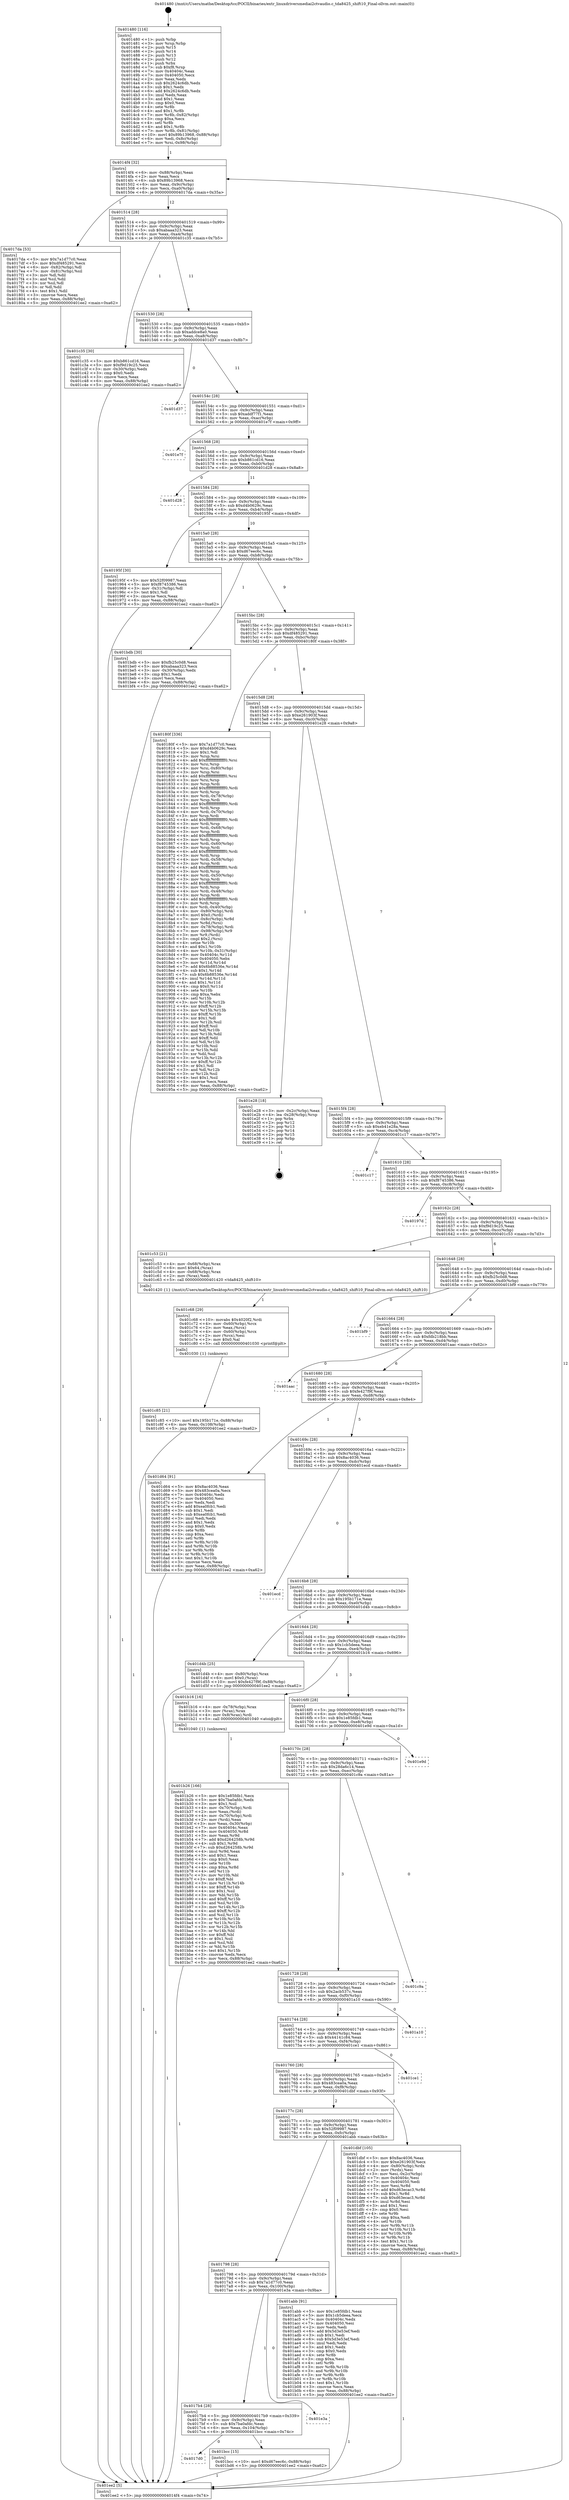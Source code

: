 digraph "0x401480" {
  label = "0x401480 (/mnt/c/Users/mathe/Desktop/tcc/POCII/binaries/extr_linuxdriversmediai2ctvaudio.c_tda8425_shift10_Final-ollvm.out::main(0))"
  labelloc = "t"
  node[shape=record]

  Entry [label="",width=0.3,height=0.3,shape=circle,fillcolor=black,style=filled]
  "0x4014f4" [label="{
     0x4014f4 [32]\l
     | [instrs]\l
     &nbsp;&nbsp;0x4014f4 \<+6\>: mov -0x88(%rbp),%eax\l
     &nbsp;&nbsp;0x4014fa \<+2\>: mov %eax,%ecx\l
     &nbsp;&nbsp;0x4014fc \<+6\>: sub $0x89b13968,%ecx\l
     &nbsp;&nbsp;0x401502 \<+6\>: mov %eax,-0x9c(%rbp)\l
     &nbsp;&nbsp;0x401508 \<+6\>: mov %ecx,-0xa0(%rbp)\l
     &nbsp;&nbsp;0x40150e \<+6\>: je 00000000004017da \<main+0x35a\>\l
  }"]
  "0x4017da" [label="{
     0x4017da [53]\l
     | [instrs]\l
     &nbsp;&nbsp;0x4017da \<+5\>: mov $0x7a1d77c0,%eax\l
     &nbsp;&nbsp;0x4017df \<+5\>: mov $0xdf485291,%ecx\l
     &nbsp;&nbsp;0x4017e4 \<+6\>: mov -0x82(%rbp),%dl\l
     &nbsp;&nbsp;0x4017ea \<+7\>: mov -0x81(%rbp),%sil\l
     &nbsp;&nbsp;0x4017f1 \<+3\>: mov %dl,%dil\l
     &nbsp;&nbsp;0x4017f4 \<+3\>: and %sil,%dil\l
     &nbsp;&nbsp;0x4017f7 \<+3\>: xor %sil,%dl\l
     &nbsp;&nbsp;0x4017fa \<+3\>: or %dl,%dil\l
     &nbsp;&nbsp;0x4017fd \<+4\>: test $0x1,%dil\l
     &nbsp;&nbsp;0x401801 \<+3\>: cmovne %ecx,%eax\l
     &nbsp;&nbsp;0x401804 \<+6\>: mov %eax,-0x88(%rbp)\l
     &nbsp;&nbsp;0x40180a \<+5\>: jmp 0000000000401ee2 \<main+0xa62\>\l
  }"]
  "0x401514" [label="{
     0x401514 [28]\l
     | [instrs]\l
     &nbsp;&nbsp;0x401514 \<+5\>: jmp 0000000000401519 \<main+0x99\>\l
     &nbsp;&nbsp;0x401519 \<+6\>: mov -0x9c(%rbp),%eax\l
     &nbsp;&nbsp;0x40151f \<+5\>: sub $0xabaaa323,%eax\l
     &nbsp;&nbsp;0x401524 \<+6\>: mov %eax,-0xa4(%rbp)\l
     &nbsp;&nbsp;0x40152a \<+6\>: je 0000000000401c35 \<main+0x7b5\>\l
  }"]
  "0x401ee2" [label="{
     0x401ee2 [5]\l
     | [instrs]\l
     &nbsp;&nbsp;0x401ee2 \<+5\>: jmp 00000000004014f4 \<main+0x74\>\l
  }"]
  "0x401480" [label="{
     0x401480 [116]\l
     | [instrs]\l
     &nbsp;&nbsp;0x401480 \<+1\>: push %rbp\l
     &nbsp;&nbsp;0x401481 \<+3\>: mov %rsp,%rbp\l
     &nbsp;&nbsp;0x401484 \<+2\>: push %r15\l
     &nbsp;&nbsp;0x401486 \<+2\>: push %r14\l
     &nbsp;&nbsp;0x401488 \<+2\>: push %r13\l
     &nbsp;&nbsp;0x40148a \<+2\>: push %r12\l
     &nbsp;&nbsp;0x40148c \<+1\>: push %rbx\l
     &nbsp;&nbsp;0x40148d \<+7\>: sub $0xf8,%rsp\l
     &nbsp;&nbsp;0x401494 \<+7\>: mov 0x40404c,%eax\l
     &nbsp;&nbsp;0x40149b \<+7\>: mov 0x404050,%ecx\l
     &nbsp;&nbsp;0x4014a2 \<+2\>: mov %eax,%edx\l
     &nbsp;&nbsp;0x4014a4 \<+6\>: sub $0x2624c6db,%edx\l
     &nbsp;&nbsp;0x4014aa \<+3\>: sub $0x1,%edx\l
     &nbsp;&nbsp;0x4014ad \<+6\>: add $0x2624c6db,%edx\l
     &nbsp;&nbsp;0x4014b3 \<+3\>: imul %edx,%eax\l
     &nbsp;&nbsp;0x4014b6 \<+3\>: and $0x1,%eax\l
     &nbsp;&nbsp;0x4014b9 \<+3\>: cmp $0x0,%eax\l
     &nbsp;&nbsp;0x4014bc \<+4\>: sete %r8b\l
     &nbsp;&nbsp;0x4014c0 \<+4\>: and $0x1,%r8b\l
     &nbsp;&nbsp;0x4014c4 \<+7\>: mov %r8b,-0x82(%rbp)\l
     &nbsp;&nbsp;0x4014cb \<+3\>: cmp $0xa,%ecx\l
     &nbsp;&nbsp;0x4014ce \<+4\>: setl %r8b\l
     &nbsp;&nbsp;0x4014d2 \<+4\>: and $0x1,%r8b\l
     &nbsp;&nbsp;0x4014d6 \<+7\>: mov %r8b,-0x81(%rbp)\l
     &nbsp;&nbsp;0x4014dd \<+10\>: movl $0x89b13968,-0x88(%rbp)\l
     &nbsp;&nbsp;0x4014e7 \<+6\>: mov %edi,-0x8c(%rbp)\l
     &nbsp;&nbsp;0x4014ed \<+7\>: mov %rsi,-0x98(%rbp)\l
  }"]
  Exit [label="",width=0.3,height=0.3,shape=circle,fillcolor=black,style=filled,peripheries=2]
  "0x401c35" [label="{
     0x401c35 [30]\l
     | [instrs]\l
     &nbsp;&nbsp;0x401c35 \<+5\>: mov $0xb861cd16,%eax\l
     &nbsp;&nbsp;0x401c3a \<+5\>: mov $0xf9d19c25,%ecx\l
     &nbsp;&nbsp;0x401c3f \<+3\>: mov -0x30(%rbp),%edx\l
     &nbsp;&nbsp;0x401c42 \<+3\>: cmp $0x0,%edx\l
     &nbsp;&nbsp;0x401c45 \<+3\>: cmove %ecx,%eax\l
     &nbsp;&nbsp;0x401c48 \<+6\>: mov %eax,-0x88(%rbp)\l
     &nbsp;&nbsp;0x401c4e \<+5\>: jmp 0000000000401ee2 \<main+0xa62\>\l
  }"]
  "0x401530" [label="{
     0x401530 [28]\l
     | [instrs]\l
     &nbsp;&nbsp;0x401530 \<+5\>: jmp 0000000000401535 \<main+0xb5\>\l
     &nbsp;&nbsp;0x401535 \<+6\>: mov -0x9c(%rbp),%eax\l
     &nbsp;&nbsp;0x40153b \<+5\>: sub $0xaddce8a0,%eax\l
     &nbsp;&nbsp;0x401540 \<+6\>: mov %eax,-0xa8(%rbp)\l
     &nbsp;&nbsp;0x401546 \<+6\>: je 0000000000401d37 \<main+0x8b7\>\l
  }"]
  "0x401c85" [label="{
     0x401c85 [21]\l
     | [instrs]\l
     &nbsp;&nbsp;0x401c85 \<+10\>: movl $0x195b171e,-0x88(%rbp)\l
     &nbsp;&nbsp;0x401c8f \<+6\>: mov %eax,-0x108(%rbp)\l
     &nbsp;&nbsp;0x401c95 \<+5\>: jmp 0000000000401ee2 \<main+0xa62\>\l
  }"]
  "0x401d37" [label="{
     0x401d37\l
  }", style=dashed]
  "0x40154c" [label="{
     0x40154c [28]\l
     | [instrs]\l
     &nbsp;&nbsp;0x40154c \<+5\>: jmp 0000000000401551 \<main+0xd1\>\l
     &nbsp;&nbsp;0x401551 \<+6\>: mov -0x9c(%rbp),%eax\l
     &nbsp;&nbsp;0x401557 \<+5\>: sub $0xaddf77f1,%eax\l
     &nbsp;&nbsp;0x40155c \<+6\>: mov %eax,-0xac(%rbp)\l
     &nbsp;&nbsp;0x401562 \<+6\>: je 0000000000401e7f \<main+0x9ff\>\l
  }"]
  "0x401c68" [label="{
     0x401c68 [29]\l
     | [instrs]\l
     &nbsp;&nbsp;0x401c68 \<+10\>: movabs $0x4020f2,%rdi\l
     &nbsp;&nbsp;0x401c72 \<+4\>: mov -0x60(%rbp),%rcx\l
     &nbsp;&nbsp;0x401c76 \<+2\>: mov %eax,(%rcx)\l
     &nbsp;&nbsp;0x401c78 \<+4\>: mov -0x60(%rbp),%rcx\l
     &nbsp;&nbsp;0x401c7c \<+2\>: mov (%rcx),%esi\l
     &nbsp;&nbsp;0x401c7e \<+2\>: mov $0x0,%al\l
     &nbsp;&nbsp;0x401c80 \<+5\>: call 0000000000401030 \<printf@plt\>\l
     | [calls]\l
     &nbsp;&nbsp;0x401030 \{1\} (unknown)\l
  }"]
  "0x401e7f" [label="{
     0x401e7f\l
  }", style=dashed]
  "0x401568" [label="{
     0x401568 [28]\l
     | [instrs]\l
     &nbsp;&nbsp;0x401568 \<+5\>: jmp 000000000040156d \<main+0xed\>\l
     &nbsp;&nbsp;0x40156d \<+6\>: mov -0x9c(%rbp),%eax\l
     &nbsp;&nbsp;0x401573 \<+5\>: sub $0xb861cd16,%eax\l
     &nbsp;&nbsp;0x401578 \<+6\>: mov %eax,-0xb0(%rbp)\l
     &nbsp;&nbsp;0x40157e \<+6\>: je 0000000000401d28 \<main+0x8a8\>\l
  }"]
  "0x4017d0" [label="{
     0x4017d0\l
  }", style=dashed]
  "0x401d28" [label="{
     0x401d28\l
  }", style=dashed]
  "0x401584" [label="{
     0x401584 [28]\l
     | [instrs]\l
     &nbsp;&nbsp;0x401584 \<+5\>: jmp 0000000000401589 \<main+0x109\>\l
     &nbsp;&nbsp;0x401589 \<+6\>: mov -0x9c(%rbp),%eax\l
     &nbsp;&nbsp;0x40158f \<+5\>: sub $0xd4b0629c,%eax\l
     &nbsp;&nbsp;0x401594 \<+6\>: mov %eax,-0xb4(%rbp)\l
     &nbsp;&nbsp;0x40159a \<+6\>: je 000000000040195f \<main+0x4df\>\l
  }"]
  "0x401bcc" [label="{
     0x401bcc [15]\l
     | [instrs]\l
     &nbsp;&nbsp;0x401bcc \<+10\>: movl $0xd67eec6c,-0x88(%rbp)\l
     &nbsp;&nbsp;0x401bd6 \<+5\>: jmp 0000000000401ee2 \<main+0xa62\>\l
  }"]
  "0x40195f" [label="{
     0x40195f [30]\l
     | [instrs]\l
     &nbsp;&nbsp;0x40195f \<+5\>: mov $0x52f09987,%eax\l
     &nbsp;&nbsp;0x401964 \<+5\>: mov $0xf8745386,%ecx\l
     &nbsp;&nbsp;0x401969 \<+3\>: mov -0x31(%rbp),%dl\l
     &nbsp;&nbsp;0x40196c \<+3\>: test $0x1,%dl\l
     &nbsp;&nbsp;0x40196f \<+3\>: cmovne %ecx,%eax\l
     &nbsp;&nbsp;0x401972 \<+6\>: mov %eax,-0x88(%rbp)\l
     &nbsp;&nbsp;0x401978 \<+5\>: jmp 0000000000401ee2 \<main+0xa62\>\l
  }"]
  "0x4015a0" [label="{
     0x4015a0 [28]\l
     | [instrs]\l
     &nbsp;&nbsp;0x4015a0 \<+5\>: jmp 00000000004015a5 \<main+0x125\>\l
     &nbsp;&nbsp;0x4015a5 \<+6\>: mov -0x9c(%rbp),%eax\l
     &nbsp;&nbsp;0x4015ab \<+5\>: sub $0xd67eec6c,%eax\l
     &nbsp;&nbsp;0x4015b0 \<+6\>: mov %eax,-0xb8(%rbp)\l
     &nbsp;&nbsp;0x4015b6 \<+6\>: je 0000000000401bdb \<main+0x75b\>\l
  }"]
  "0x4017b4" [label="{
     0x4017b4 [28]\l
     | [instrs]\l
     &nbsp;&nbsp;0x4017b4 \<+5\>: jmp 00000000004017b9 \<main+0x339\>\l
     &nbsp;&nbsp;0x4017b9 \<+6\>: mov -0x9c(%rbp),%eax\l
     &nbsp;&nbsp;0x4017bf \<+5\>: sub $0x7ba0afdc,%eax\l
     &nbsp;&nbsp;0x4017c4 \<+6\>: mov %eax,-0x104(%rbp)\l
     &nbsp;&nbsp;0x4017ca \<+6\>: je 0000000000401bcc \<main+0x74c\>\l
  }"]
  "0x401bdb" [label="{
     0x401bdb [30]\l
     | [instrs]\l
     &nbsp;&nbsp;0x401bdb \<+5\>: mov $0xfb25c0d8,%eax\l
     &nbsp;&nbsp;0x401be0 \<+5\>: mov $0xabaaa323,%ecx\l
     &nbsp;&nbsp;0x401be5 \<+3\>: mov -0x30(%rbp),%edx\l
     &nbsp;&nbsp;0x401be8 \<+3\>: cmp $0x1,%edx\l
     &nbsp;&nbsp;0x401beb \<+3\>: cmovl %ecx,%eax\l
     &nbsp;&nbsp;0x401bee \<+6\>: mov %eax,-0x88(%rbp)\l
     &nbsp;&nbsp;0x401bf4 \<+5\>: jmp 0000000000401ee2 \<main+0xa62\>\l
  }"]
  "0x4015bc" [label="{
     0x4015bc [28]\l
     | [instrs]\l
     &nbsp;&nbsp;0x4015bc \<+5\>: jmp 00000000004015c1 \<main+0x141\>\l
     &nbsp;&nbsp;0x4015c1 \<+6\>: mov -0x9c(%rbp),%eax\l
     &nbsp;&nbsp;0x4015c7 \<+5\>: sub $0xdf485291,%eax\l
     &nbsp;&nbsp;0x4015cc \<+6\>: mov %eax,-0xbc(%rbp)\l
     &nbsp;&nbsp;0x4015d2 \<+6\>: je 000000000040180f \<main+0x38f\>\l
  }"]
  "0x401e3a" [label="{
     0x401e3a\l
  }", style=dashed]
  "0x40180f" [label="{
     0x40180f [336]\l
     | [instrs]\l
     &nbsp;&nbsp;0x40180f \<+5\>: mov $0x7a1d77c0,%eax\l
     &nbsp;&nbsp;0x401814 \<+5\>: mov $0xd4b0629c,%ecx\l
     &nbsp;&nbsp;0x401819 \<+2\>: mov $0x1,%dl\l
     &nbsp;&nbsp;0x40181b \<+3\>: mov %rsp,%rsi\l
     &nbsp;&nbsp;0x40181e \<+4\>: add $0xfffffffffffffff0,%rsi\l
     &nbsp;&nbsp;0x401822 \<+3\>: mov %rsi,%rsp\l
     &nbsp;&nbsp;0x401825 \<+4\>: mov %rsi,-0x80(%rbp)\l
     &nbsp;&nbsp;0x401829 \<+3\>: mov %rsp,%rsi\l
     &nbsp;&nbsp;0x40182c \<+4\>: add $0xfffffffffffffff0,%rsi\l
     &nbsp;&nbsp;0x401830 \<+3\>: mov %rsi,%rsp\l
     &nbsp;&nbsp;0x401833 \<+3\>: mov %rsp,%rdi\l
     &nbsp;&nbsp;0x401836 \<+4\>: add $0xfffffffffffffff0,%rdi\l
     &nbsp;&nbsp;0x40183a \<+3\>: mov %rdi,%rsp\l
     &nbsp;&nbsp;0x40183d \<+4\>: mov %rdi,-0x78(%rbp)\l
     &nbsp;&nbsp;0x401841 \<+3\>: mov %rsp,%rdi\l
     &nbsp;&nbsp;0x401844 \<+4\>: add $0xfffffffffffffff0,%rdi\l
     &nbsp;&nbsp;0x401848 \<+3\>: mov %rdi,%rsp\l
     &nbsp;&nbsp;0x40184b \<+4\>: mov %rdi,-0x70(%rbp)\l
     &nbsp;&nbsp;0x40184f \<+3\>: mov %rsp,%rdi\l
     &nbsp;&nbsp;0x401852 \<+4\>: add $0xfffffffffffffff0,%rdi\l
     &nbsp;&nbsp;0x401856 \<+3\>: mov %rdi,%rsp\l
     &nbsp;&nbsp;0x401859 \<+4\>: mov %rdi,-0x68(%rbp)\l
     &nbsp;&nbsp;0x40185d \<+3\>: mov %rsp,%rdi\l
     &nbsp;&nbsp;0x401860 \<+4\>: add $0xfffffffffffffff0,%rdi\l
     &nbsp;&nbsp;0x401864 \<+3\>: mov %rdi,%rsp\l
     &nbsp;&nbsp;0x401867 \<+4\>: mov %rdi,-0x60(%rbp)\l
     &nbsp;&nbsp;0x40186b \<+3\>: mov %rsp,%rdi\l
     &nbsp;&nbsp;0x40186e \<+4\>: add $0xfffffffffffffff0,%rdi\l
     &nbsp;&nbsp;0x401872 \<+3\>: mov %rdi,%rsp\l
     &nbsp;&nbsp;0x401875 \<+4\>: mov %rdi,-0x58(%rbp)\l
     &nbsp;&nbsp;0x401879 \<+3\>: mov %rsp,%rdi\l
     &nbsp;&nbsp;0x40187c \<+4\>: add $0xfffffffffffffff0,%rdi\l
     &nbsp;&nbsp;0x401880 \<+3\>: mov %rdi,%rsp\l
     &nbsp;&nbsp;0x401883 \<+4\>: mov %rdi,-0x50(%rbp)\l
     &nbsp;&nbsp;0x401887 \<+3\>: mov %rsp,%rdi\l
     &nbsp;&nbsp;0x40188a \<+4\>: add $0xfffffffffffffff0,%rdi\l
     &nbsp;&nbsp;0x40188e \<+3\>: mov %rdi,%rsp\l
     &nbsp;&nbsp;0x401891 \<+4\>: mov %rdi,-0x48(%rbp)\l
     &nbsp;&nbsp;0x401895 \<+3\>: mov %rsp,%rdi\l
     &nbsp;&nbsp;0x401898 \<+4\>: add $0xfffffffffffffff0,%rdi\l
     &nbsp;&nbsp;0x40189c \<+3\>: mov %rdi,%rsp\l
     &nbsp;&nbsp;0x40189f \<+4\>: mov %rdi,-0x40(%rbp)\l
     &nbsp;&nbsp;0x4018a3 \<+4\>: mov -0x80(%rbp),%rdi\l
     &nbsp;&nbsp;0x4018a7 \<+6\>: movl $0x0,(%rdi)\l
     &nbsp;&nbsp;0x4018ad \<+7\>: mov -0x8c(%rbp),%r8d\l
     &nbsp;&nbsp;0x4018b4 \<+3\>: mov %r8d,(%rsi)\l
     &nbsp;&nbsp;0x4018b7 \<+4\>: mov -0x78(%rbp),%rdi\l
     &nbsp;&nbsp;0x4018bb \<+7\>: mov -0x98(%rbp),%r9\l
     &nbsp;&nbsp;0x4018c2 \<+3\>: mov %r9,(%rdi)\l
     &nbsp;&nbsp;0x4018c5 \<+3\>: cmpl $0x2,(%rsi)\l
     &nbsp;&nbsp;0x4018c8 \<+4\>: setne %r10b\l
     &nbsp;&nbsp;0x4018cc \<+4\>: and $0x1,%r10b\l
     &nbsp;&nbsp;0x4018d0 \<+4\>: mov %r10b,-0x31(%rbp)\l
     &nbsp;&nbsp;0x4018d4 \<+8\>: mov 0x40404c,%r11d\l
     &nbsp;&nbsp;0x4018dc \<+7\>: mov 0x404050,%ebx\l
     &nbsp;&nbsp;0x4018e3 \<+3\>: mov %r11d,%r14d\l
     &nbsp;&nbsp;0x4018e6 \<+7\>: add $0x6b88536e,%r14d\l
     &nbsp;&nbsp;0x4018ed \<+4\>: sub $0x1,%r14d\l
     &nbsp;&nbsp;0x4018f1 \<+7\>: sub $0x6b88536e,%r14d\l
     &nbsp;&nbsp;0x4018f8 \<+4\>: imul %r14d,%r11d\l
     &nbsp;&nbsp;0x4018fc \<+4\>: and $0x1,%r11d\l
     &nbsp;&nbsp;0x401900 \<+4\>: cmp $0x0,%r11d\l
     &nbsp;&nbsp;0x401904 \<+4\>: sete %r10b\l
     &nbsp;&nbsp;0x401908 \<+3\>: cmp $0xa,%ebx\l
     &nbsp;&nbsp;0x40190b \<+4\>: setl %r15b\l
     &nbsp;&nbsp;0x40190f \<+3\>: mov %r10b,%r12b\l
     &nbsp;&nbsp;0x401912 \<+4\>: xor $0xff,%r12b\l
     &nbsp;&nbsp;0x401916 \<+3\>: mov %r15b,%r13b\l
     &nbsp;&nbsp;0x401919 \<+4\>: xor $0xff,%r13b\l
     &nbsp;&nbsp;0x40191d \<+3\>: xor $0x1,%dl\l
     &nbsp;&nbsp;0x401920 \<+3\>: mov %r12b,%sil\l
     &nbsp;&nbsp;0x401923 \<+4\>: and $0xff,%sil\l
     &nbsp;&nbsp;0x401927 \<+3\>: and %dl,%r10b\l
     &nbsp;&nbsp;0x40192a \<+3\>: mov %r13b,%dil\l
     &nbsp;&nbsp;0x40192d \<+4\>: and $0xff,%dil\l
     &nbsp;&nbsp;0x401931 \<+3\>: and %dl,%r15b\l
     &nbsp;&nbsp;0x401934 \<+3\>: or %r10b,%sil\l
     &nbsp;&nbsp;0x401937 \<+3\>: or %r15b,%dil\l
     &nbsp;&nbsp;0x40193a \<+3\>: xor %dil,%sil\l
     &nbsp;&nbsp;0x40193d \<+3\>: or %r13b,%r12b\l
     &nbsp;&nbsp;0x401940 \<+4\>: xor $0xff,%r12b\l
     &nbsp;&nbsp;0x401944 \<+3\>: or $0x1,%dl\l
     &nbsp;&nbsp;0x401947 \<+3\>: and %dl,%r12b\l
     &nbsp;&nbsp;0x40194a \<+3\>: or %r12b,%sil\l
     &nbsp;&nbsp;0x40194d \<+4\>: test $0x1,%sil\l
     &nbsp;&nbsp;0x401951 \<+3\>: cmovne %ecx,%eax\l
     &nbsp;&nbsp;0x401954 \<+6\>: mov %eax,-0x88(%rbp)\l
     &nbsp;&nbsp;0x40195a \<+5\>: jmp 0000000000401ee2 \<main+0xa62\>\l
  }"]
  "0x4015d8" [label="{
     0x4015d8 [28]\l
     | [instrs]\l
     &nbsp;&nbsp;0x4015d8 \<+5\>: jmp 00000000004015dd \<main+0x15d\>\l
     &nbsp;&nbsp;0x4015dd \<+6\>: mov -0x9c(%rbp),%eax\l
     &nbsp;&nbsp;0x4015e3 \<+5\>: sub $0xe261903f,%eax\l
     &nbsp;&nbsp;0x4015e8 \<+6\>: mov %eax,-0xc0(%rbp)\l
     &nbsp;&nbsp;0x4015ee \<+6\>: je 0000000000401e28 \<main+0x9a8\>\l
  }"]
  "0x401b26" [label="{
     0x401b26 [166]\l
     | [instrs]\l
     &nbsp;&nbsp;0x401b26 \<+5\>: mov $0x1e85fdb1,%ecx\l
     &nbsp;&nbsp;0x401b2b \<+5\>: mov $0x7ba0afdc,%edx\l
     &nbsp;&nbsp;0x401b30 \<+3\>: mov $0x1,%sil\l
     &nbsp;&nbsp;0x401b33 \<+4\>: mov -0x70(%rbp),%rdi\l
     &nbsp;&nbsp;0x401b37 \<+2\>: mov %eax,(%rdi)\l
     &nbsp;&nbsp;0x401b39 \<+4\>: mov -0x70(%rbp),%rdi\l
     &nbsp;&nbsp;0x401b3d \<+2\>: mov (%rdi),%eax\l
     &nbsp;&nbsp;0x401b3f \<+3\>: mov %eax,-0x30(%rbp)\l
     &nbsp;&nbsp;0x401b42 \<+7\>: mov 0x40404c,%eax\l
     &nbsp;&nbsp;0x401b49 \<+8\>: mov 0x404050,%r8d\l
     &nbsp;&nbsp;0x401b51 \<+3\>: mov %eax,%r9d\l
     &nbsp;&nbsp;0x401b54 \<+7\>: add $0xd264258b,%r9d\l
     &nbsp;&nbsp;0x401b5b \<+4\>: sub $0x1,%r9d\l
     &nbsp;&nbsp;0x401b5f \<+7\>: sub $0xd264258b,%r9d\l
     &nbsp;&nbsp;0x401b66 \<+4\>: imul %r9d,%eax\l
     &nbsp;&nbsp;0x401b6a \<+3\>: and $0x1,%eax\l
     &nbsp;&nbsp;0x401b6d \<+3\>: cmp $0x0,%eax\l
     &nbsp;&nbsp;0x401b70 \<+4\>: sete %r10b\l
     &nbsp;&nbsp;0x401b74 \<+4\>: cmp $0xa,%r8d\l
     &nbsp;&nbsp;0x401b78 \<+4\>: setl %r11b\l
     &nbsp;&nbsp;0x401b7c \<+3\>: mov %r10b,%bl\l
     &nbsp;&nbsp;0x401b7f \<+3\>: xor $0xff,%bl\l
     &nbsp;&nbsp;0x401b82 \<+3\>: mov %r11b,%r14b\l
     &nbsp;&nbsp;0x401b85 \<+4\>: xor $0xff,%r14b\l
     &nbsp;&nbsp;0x401b89 \<+4\>: xor $0x1,%sil\l
     &nbsp;&nbsp;0x401b8d \<+3\>: mov %bl,%r15b\l
     &nbsp;&nbsp;0x401b90 \<+4\>: and $0xff,%r15b\l
     &nbsp;&nbsp;0x401b94 \<+3\>: and %sil,%r10b\l
     &nbsp;&nbsp;0x401b97 \<+3\>: mov %r14b,%r12b\l
     &nbsp;&nbsp;0x401b9a \<+4\>: and $0xff,%r12b\l
     &nbsp;&nbsp;0x401b9e \<+3\>: and %sil,%r11b\l
     &nbsp;&nbsp;0x401ba1 \<+3\>: or %r10b,%r15b\l
     &nbsp;&nbsp;0x401ba4 \<+3\>: or %r11b,%r12b\l
     &nbsp;&nbsp;0x401ba7 \<+3\>: xor %r12b,%r15b\l
     &nbsp;&nbsp;0x401baa \<+3\>: or %r14b,%bl\l
     &nbsp;&nbsp;0x401bad \<+3\>: xor $0xff,%bl\l
     &nbsp;&nbsp;0x401bb0 \<+4\>: or $0x1,%sil\l
     &nbsp;&nbsp;0x401bb4 \<+3\>: and %sil,%bl\l
     &nbsp;&nbsp;0x401bb7 \<+3\>: or %bl,%r15b\l
     &nbsp;&nbsp;0x401bba \<+4\>: test $0x1,%r15b\l
     &nbsp;&nbsp;0x401bbe \<+3\>: cmovne %edx,%ecx\l
     &nbsp;&nbsp;0x401bc1 \<+6\>: mov %ecx,-0x88(%rbp)\l
     &nbsp;&nbsp;0x401bc7 \<+5\>: jmp 0000000000401ee2 \<main+0xa62\>\l
  }"]
  "0x401798" [label="{
     0x401798 [28]\l
     | [instrs]\l
     &nbsp;&nbsp;0x401798 \<+5\>: jmp 000000000040179d \<main+0x31d\>\l
     &nbsp;&nbsp;0x40179d \<+6\>: mov -0x9c(%rbp),%eax\l
     &nbsp;&nbsp;0x4017a3 \<+5\>: sub $0x7a1d77c0,%eax\l
     &nbsp;&nbsp;0x4017a8 \<+6\>: mov %eax,-0x100(%rbp)\l
     &nbsp;&nbsp;0x4017ae \<+6\>: je 0000000000401e3a \<main+0x9ba\>\l
  }"]
  "0x401e28" [label="{
     0x401e28 [18]\l
     | [instrs]\l
     &nbsp;&nbsp;0x401e28 \<+3\>: mov -0x2c(%rbp),%eax\l
     &nbsp;&nbsp;0x401e2b \<+4\>: lea -0x28(%rbp),%rsp\l
     &nbsp;&nbsp;0x401e2f \<+1\>: pop %rbx\l
     &nbsp;&nbsp;0x401e30 \<+2\>: pop %r12\l
     &nbsp;&nbsp;0x401e32 \<+2\>: pop %r13\l
     &nbsp;&nbsp;0x401e34 \<+2\>: pop %r14\l
     &nbsp;&nbsp;0x401e36 \<+2\>: pop %r15\l
     &nbsp;&nbsp;0x401e38 \<+1\>: pop %rbp\l
     &nbsp;&nbsp;0x401e39 \<+1\>: ret\l
  }"]
  "0x4015f4" [label="{
     0x4015f4 [28]\l
     | [instrs]\l
     &nbsp;&nbsp;0x4015f4 \<+5\>: jmp 00000000004015f9 \<main+0x179\>\l
     &nbsp;&nbsp;0x4015f9 \<+6\>: mov -0x9c(%rbp),%eax\l
     &nbsp;&nbsp;0x4015ff \<+5\>: sub $0xeb41e28a,%eax\l
     &nbsp;&nbsp;0x401604 \<+6\>: mov %eax,-0xc4(%rbp)\l
     &nbsp;&nbsp;0x40160a \<+6\>: je 0000000000401c17 \<main+0x797\>\l
  }"]
  "0x401abb" [label="{
     0x401abb [91]\l
     | [instrs]\l
     &nbsp;&nbsp;0x401abb \<+5\>: mov $0x1e85fdb1,%eax\l
     &nbsp;&nbsp;0x401ac0 \<+5\>: mov $0x1cb5deea,%ecx\l
     &nbsp;&nbsp;0x401ac5 \<+7\>: mov 0x40404c,%edx\l
     &nbsp;&nbsp;0x401acc \<+7\>: mov 0x404050,%esi\l
     &nbsp;&nbsp;0x401ad3 \<+2\>: mov %edx,%edi\l
     &nbsp;&nbsp;0x401ad5 \<+6\>: add $0x5d3e53ef,%edi\l
     &nbsp;&nbsp;0x401adb \<+3\>: sub $0x1,%edi\l
     &nbsp;&nbsp;0x401ade \<+6\>: sub $0x5d3e53ef,%edi\l
     &nbsp;&nbsp;0x401ae4 \<+3\>: imul %edi,%edx\l
     &nbsp;&nbsp;0x401ae7 \<+3\>: and $0x1,%edx\l
     &nbsp;&nbsp;0x401aea \<+3\>: cmp $0x0,%edx\l
     &nbsp;&nbsp;0x401aed \<+4\>: sete %r8b\l
     &nbsp;&nbsp;0x401af1 \<+3\>: cmp $0xa,%esi\l
     &nbsp;&nbsp;0x401af4 \<+4\>: setl %r9b\l
     &nbsp;&nbsp;0x401af8 \<+3\>: mov %r8b,%r10b\l
     &nbsp;&nbsp;0x401afb \<+3\>: and %r9b,%r10b\l
     &nbsp;&nbsp;0x401afe \<+3\>: xor %r9b,%r8b\l
     &nbsp;&nbsp;0x401b01 \<+3\>: or %r8b,%r10b\l
     &nbsp;&nbsp;0x401b04 \<+4\>: test $0x1,%r10b\l
     &nbsp;&nbsp;0x401b08 \<+3\>: cmovne %ecx,%eax\l
     &nbsp;&nbsp;0x401b0b \<+6\>: mov %eax,-0x88(%rbp)\l
     &nbsp;&nbsp;0x401b11 \<+5\>: jmp 0000000000401ee2 \<main+0xa62\>\l
  }"]
  "0x401c17" [label="{
     0x401c17\l
  }", style=dashed]
  "0x401610" [label="{
     0x401610 [28]\l
     | [instrs]\l
     &nbsp;&nbsp;0x401610 \<+5\>: jmp 0000000000401615 \<main+0x195\>\l
     &nbsp;&nbsp;0x401615 \<+6\>: mov -0x9c(%rbp),%eax\l
     &nbsp;&nbsp;0x40161b \<+5\>: sub $0xf8745386,%eax\l
     &nbsp;&nbsp;0x401620 \<+6\>: mov %eax,-0xc8(%rbp)\l
     &nbsp;&nbsp;0x401626 \<+6\>: je 000000000040197d \<main+0x4fd\>\l
  }"]
  "0x40177c" [label="{
     0x40177c [28]\l
     | [instrs]\l
     &nbsp;&nbsp;0x40177c \<+5\>: jmp 0000000000401781 \<main+0x301\>\l
     &nbsp;&nbsp;0x401781 \<+6\>: mov -0x9c(%rbp),%eax\l
     &nbsp;&nbsp;0x401787 \<+5\>: sub $0x52f09987,%eax\l
     &nbsp;&nbsp;0x40178c \<+6\>: mov %eax,-0xfc(%rbp)\l
     &nbsp;&nbsp;0x401792 \<+6\>: je 0000000000401abb \<main+0x63b\>\l
  }"]
  "0x40197d" [label="{
     0x40197d\l
  }", style=dashed]
  "0x40162c" [label="{
     0x40162c [28]\l
     | [instrs]\l
     &nbsp;&nbsp;0x40162c \<+5\>: jmp 0000000000401631 \<main+0x1b1\>\l
     &nbsp;&nbsp;0x401631 \<+6\>: mov -0x9c(%rbp),%eax\l
     &nbsp;&nbsp;0x401637 \<+5\>: sub $0xf9d19c25,%eax\l
     &nbsp;&nbsp;0x40163c \<+6\>: mov %eax,-0xcc(%rbp)\l
     &nbsp;&nbsp;0x401642 \<+6\>: je 0000000000401c53 \<main+0x7d3\>\l
  }"]
  "0x401dbf" [label="{
     0x401dbf [105]\l
     | [instrs]\l
     &nbsp;&nbsp;0x401dbf \<+5\>: mov $0x8ac4036,%eax\l
     &nbsp;&nbsp;0x401dc4 \<+5\>: mov $0xe261903f,%ecx\l
     &nbsp;&nbsp;0x401dc9 \<+4\>: mov -0x80(%rbp),%rdx\l
     &nbsp;&nbsp;0x401dcd \<+2\>: mov (%rdx),%esi\l
     &nbsp;&nbsp;0x401dcf \<+3\>: mov %esi,-0x2c(%rbp)\l
     &nbsp;&nbsp;0x401dd2 \<+7\>: mov 0x40404c,%esi\l
     &nbsp;&nbsp;0x401dd9 \<+7\>: mov 0x404050,%edi\l
     &nbsp;&nbsp;0x401de0 \<+3\>: mov %esi,%r8d\l
     &nbsp;&nbsp;0x401de3 \<+7\>: add $0xd63ecac3,%r8d\l
     &nbsp;&nbsp;0x401dea \<+4\>: sub $0x1,%r8d\l
     &nbsp;&nbsp;0x401dee \<+7\>: sub $0xd63ecac3,%r8d\l
     &nbsp;&nbsp;0x401df5 \<+4\>: imul %r8d,%esi\l
     &nbsp;&nbsp;0x401df9 \<+3\>: and $0x1,%esi\l
     &nbsp;&nbsp;0x401dfc \<+3\>: cmp $0x0,%esi\l
     &nbsp;&nbsp;0x401dff \<+4\>: sete %r9b\l
     &nbsp;&nbsp;0x401e03 \<+3\>: cmp $0xa,%edi\l
     &nbsp;&nbsp;0x401e06 \<+4\>: setl %r10b\l
     &nbsp;&nbsp;0x401e0a \<+3\>: mov %r9b,%r11b\l
     &nbsp;&nbsp;0x401e0d \<+3\>: and %r10b,%r11b\l
     &nbsp;&nbsp;0x401e10 \<+3\>: xor %r10b,%r9b\l
     &nbsp;&nbsp;0x401e13 \<+3\>: or %r9b,%r11b\l
     &nbsp;&nbsp;0x401e16 \<+4\>: test $0x1,%r11b\l
     &nbsp;&nbsp;0x401e1a \<+3\>: cmovne %ecx,%eax\l
     &nbsp;&nbsp;0x401e1d \<+6\>: mov %eax,-0x88(%rbp)\l
     &nbsp;&nbsp;0x401e23 \<+5\>: jmp 0000000000401ee2 \<main+0xa62\>\l
  }"]
  "0x401c53" [label="{
     0x401c53 [21]\l
     | [instrs]\l
     &nbsp;&nbsp;0x401c53 \<+4\>: mov -0x68(%rbp),%rax\l
     &nbsp;&nbsp;0x401c57 \<+6\>: movl $0x64,(%rax)\l
     &nbsp;&nbsp;0x401c5d \<+4\>: mov -0x68(%rbp),%rax\l
     &nbsp;&nbsp;0x401c61 \<+2\>: mov (%rax),%edi\l
     &nbsp;&nbsp;0x401c63 \<+5\>: call 0000000000401420 \<tda8425_shift10\>\l
     | [calls]\l
     &nbsp;&nbsp;0x401420 \{1\} (/mnt/c/Users/mathe/Desktop/tcc/POCII/binaries/extr_linuxdriversmediai2ctvaudio.c_tda8425_shift10_Final-ollvm.out::tda8425_shift10)\l
  }"]
  "0x401648" [label="{
     0x401648 [28]\l
     | [instrs]\l
     &nbsp;&nbsp;0x401648 \<+5\>: jmp 000000000040164d \<main+0x1cd\>\l
     &nbsp;&nbsp;0x40164d \<+6\>: mov -0x9c(%rbp),%eax\l
     &nbsp;&nbsp;0x401653 \<+5\>: sub $0xfb25c0d8,%eax\l
     &nbsp;&nbsp;0x401658 \<+6\>: mov %eax,-0xd0(%rbp)\l
     &nbsp;&nbsp;0x40165e \<+6\>: je 0000000000401bf9 \<main+0x779\>\l
  }"]
  "0x401760" [label="{
     0x401760 [28]\l
     | [instrs]\l
     &nbsp;&nbsp;0x401760 \<+5\>: jmp 0000000000401765 \<main+0x2e5\>\l
     &nbsp;&nbsp;0x401765 \<+6\>: mov -0x9c(%rbp),%eax\l
     &nbsp;&nbsp;0x40176b \<+5\>: sub $0x483cea0a,%eax\l
     &nbsp;&nbsp;0x401770 \<+6\>: mov %eax,-0xf8(%rbp)\l
     &nbsp;&nbsp;0x401776 \<+6\>: je 0000000000401dbf \<main+0x93f\>\l
  }"]
  "0x401bf9" [label="{
     0x401bf9\l
  }", style=dashed]
  "0x401664" [label="{
     0x401664 [28]\l
     | [instrs]\l
     &nbsp;&nbsp;0x401664 \<+5\>: jmp 0000000000401669 \<main+0x1e9\>\l
     &nbsp;&nbsp;0x401669 \<+6\>: mov -0x9c(%rbp),%eax\l
     &nbsp;&nbsp;0x40166f \<+5\>: sub $0xfdb218bb,%eax\l
     &nbsp;&nbsp;0x401674 \<+6\>: mov %eax,-0xd4(%rbp)\l
     &nbsp;&nbsp;0x40167a \<+6\>: je 0000000000401aac \<main+0x62c\>\l
  }"]
  "0x401ce1" [label="{
     0x401ce1\l
  }", style=dashed]
  "0x401aac" [label="{
     0x401aac\l
  }", style=dashed]
  "0x401680" [label="{
     0x401680 [28]\l
     | [instrs]\l
     &nbsp;&nbsp;0x401680 \<+5\>: jmp 0000000000401685 \<main+0x205\>\l
     &nbsp;&nbsp;0x401685 \<+6\>: mov -0x9c(%rbp),%eax\l
     &nbsp;&nbsp;0x40168b \<+5\>: sub $0xfe427f9f,%eax\l
     &nbsp;&nbsp;0x401690 \<+6\>: mov %eax,-0xd8(%rbp)\l
     &nbsp;&nbsp;0x401696 \<+6\>: je 0000000000401d64 \<main+0x8e4\>\l
  }"]
  "0x401744" [label="{
     0x401744 [28]\l
     | [instrs]\l
     &nbsp;&nbsp;0x401744 \<+5\>: jmp 0000000000401749 \<main+0x2c9\>\l
     &nbsp;&nbsp;0x401749 \<+6\>: mov -0x9c(%rbp),%eax\l
     &nbsp;&nbsp;0x40174f \<+5\>: sub $0x44141c84,%eax\l
     &nbsp;&nbsp;0x401754 \<+6\>: mov %eax,-0xf4(%rbp)\l
     &nbsp;&nbsp;0x40175a \<+6\>: je 0000000000401ce1 \<main+0x861\>\l
  }"]
  "0x401d64" [label="{
     0x401d64 [91]\l
     | [instrs]\l
     &nbsp;&nbsp;0x401d64 \<+5\>: mov $0x8ac4036,%eax\l
     &nbsp;&nbsp;0x401d69 \<+5\>: mov $0x483cea0a,%ecx\l
     &nbsp;&nbsp;0x401d6e \<+7\>: mov 0x40404c,%edx\l
     &nbsp;&nbsp;0x401d75 \<+7\>: mov 0x404050,%esi\l
     &nbsp;&nbsp;0x401d7c \<+2\>: mov %edx,%edi\l
     &nbsp;&nbsp;0x401d7e \<+6\>: add $0xea0fcb1,%edi\l
     &nbsp;&nbsp;0x401d84 \<+3\>: sub $0x1,%edi\l
     &nbsp;&nbsp;0x401d87 \<+6\>: sub $0xea0fcb1,%edi\l
     &nbsp;&nbsp;0x401d8d \<+3\>: imul %edi,%edx\l
     &nbsp;&nbsp;0x401d90 \<+3\>: and $0x1,%edx\l
     &nbsp;&nbsp;0x401d93 \<+3\>: cmp $0x0,%edx\l
     &nbsp;&nbsp;0x401d96 \<+4\>: sete %r8b\l
     &nbsp;&nbsp;0x401d9a \<+3\>: cmp $0xa,%esi\l
     &nbsp;&nbsp;0x401d9d \<+4\>: setl %r9b\l
     &nbsp;&nbsp;0x401da1 \<+3\>: mov %r8b,%r10b\l
     &nbsp;&nbsp;0x401da4 \<+3\>: and %r9b,%r10b\l
     &nbsp;&nbsp;0x401da7 \<+3\>: xor %r9b,%r8b\l
     &nbsp;&nbsp;0x401daa \<+3\>: or %r8b,%r10b\l
     &nbsp;&nbsp;0x401dad \<+4\>: test $0x1,%r10b\l
     &nbsp;&nbsp;0x401db1 \<+3\>: cmovne %ecx,%eax\l
     &nbsp;&nbsp;0x401db4 \<+6\>: mov %eax,-0x88(%rbp)\l
     &nbsp;&nbsp;0x401dba \<+5\>: jmp 0000000000401ee2 \<main+0xa62\>\l
  }"]
  "0x40169c" [label="{
     0x40169c [28]\l
     | [instrs]\l
     &nbsp;&nbsp;0x40169c \<+5\>: jmp 00000000004016a1 \<main+0x221\>\l
     &nbsp;&nbsp;0x4016a1 \<+6\>: mov -0x9c(%rbp),%eax\l
     &nbsp;&nbsp;0x4016a7 \<+5\>: sub $0x8ac4036,%eax\l
     &nbsp;&nbsp;0x4016ac \<+6\>: mov %eax,-0xdc(%rbp)\l
     &nbsp;&nbsp;0x4016b2 \<+6\>: je 0000000000401ecd \<main+0xa4d\>\l
  }"]
  "0x401a10" [label="{
     0x401a10\l
  }", style=dashed]
  "0x401ecd" [label="{
     0x401ecd\l
  }", style=dashed]
  "0x4016b8" [label="{
     0x4016b8 [28]\l
     | [instrs]\l
     &nbsp;&nbsp;0x4016b8 \<+5\>: jmp 00000000004016bd \<main+0x23d\>\l
     &nbsp;&nbsp;0x4016bd \<+6\>: mov -0x9c(%rbp),%eax\l
     &nbsp;&nbsp;0x4016c3 \<+5\>: sub $0x195b171e,%eax\l
     &nbsp;&nbsp;0x4016c8 \<+6\>: mov %eax,-0xe0(%rbp)\l
     &nbsp;&nbsp;0x4016ce \<+6\>: je 0000000000401d4b \<main+0x8cb\>\l
  }"]
  "0x401728" [label="{
     0x401728 [28]\l
     | [instrs]\l
     &nbsp;&nbsp;0x401728 \<+5\>: jmp 000000000040172d \<main+0x2ad\>\l
     &nbsp;&nbsp;0x40172d \<+6\>: mov -0x9c(%rbp),%eax\l
     &nbsp;&nbsp;0x401733 \<+5\>: sub $0x2acb537c,%eax\l
     &nbsp;&nbsp;0x401738 \<+6\>: mov %eax,-0xf0(%rbp)\l
     &nbsp;&nbsp;0x40173e \<+6\>: je 0000000000401a10 \<main+0x590\>\l
  }"]
  "0x401d4b" [label="{
     0x401d4b [25]\l
     | [instrs]\l
     &nbsp;&nbsp;0x401d4b \<+4\>: mov -0x80(%rbp),%rax\l
     &nbsp;&nbsp;0x401d4f \<+6\>: movl $0x0,(%rax)\l
     &nbsp;&nbsp;0x401d55 \<+10\>: movl $0xfe427f9f,-0x88(%rbp)\l
     &nbsp;&nbsp;0x401d5f \<+5\>: jmp 0000000000401ee2 \<main+0xa62\>\l
  }"]
  "0x4016d4" [label="{
     0x4016d4 [28]\l
     | [instrs]\l
     &nbsp;&nbsp;0x4016d4 \<+5\>: jmp 00000000004016d9 \<main+0x259\>\l
     &nbsp;&nbsp;0x4016d9 \<+6\>: mov -0x9c(%rbp),%eax\l
     &nbsp;&nbsp;0x4016df \<+5\>: sub $0x1cb5deea,%eax\l
     &nbsp;&nbsp;0x4016e4 \<+6\>: mov %eax,-0xe4(%rbp)\l
     &nbsp;&nbsp;0x4016ea \<+6\>: je 0000000000401b16 \<main+0x696\>\l
  }"]
  "0x401c9a" [label="{
     0x401c9a\l
  }", style=dashed]
  "0x401b16" [label="{
     0x401b16 [16]\l
     | [instrs]\l
     &nbsp;&nbsp;0x401b16 \<+4\>: mov -0x78(%rbp),%rax\l
     &nbsp;&nbsp;0x401b1a \<+3\>: mov (%rax),%rax\l
     &nbsp;&nbsp;0x401b1d \<+4\>: mov 0x8(%rax),%rdi\l
     &nbsp;&nbsp;0x401b21 \<+5\>: call 0000000000401040 \<atoi@plt\>\l
     | [calls]\l
     &nbsp;&nbsp;0x401040 \{1\} (unknown)\l
  }"]
  "0x4016f0" [label="{
     0x4016f0 [28]\l
     | [instrs]\l
     &nbsp;&nbsp;0x4016f0 \<+5\>: jmp 00000000004016f5 \<main+0x275\>\l
     &nbsp;&nbsp;0x4016f5 \<+6\>: mov -0x9c(%rbp),%eax\l
     &nbsp;&nbsp;0x4016fb \<+5\>: sub $0x1e85fdb1,%eax\l
     &nbsp;&nbsp;0x401700 \<+6\>: mov %eax,-0xe8(%rbp)\l
     &nbsp;&nbsp;0x401706 \<+6\>: je 0000000000401e9d \<main+0xa1d\>\l
  }"]
  "0x40170c" [label="{
     0x40170c [28]\l
     | [instrs]\l
     &nbsp;&nbsp;0x40170c \<+5\>: jmp 0000000000401711 \<main+0x291\>\l
     &nbsp;&nbsp;0x401711 \<+6\>: mov -0x9c(%rbp),%eax\l
     &nbsp;&nbsp;0x401717 \<+5\>: sub $0x28da6c14,%eax\l
     &nbsp;&nbsp;0x40171c \<+6\>: mov %eax,-0xec(%rbp)\l
     &nbsp;&nbsp;0x401722 \<+6\>: je 0000000000401c9a \<main+0x81a\>\l
  }"]
  "0x401e9d" [label="{
     0x401e9d\l
  }", style=dashed]
  Entry -> "0x401480" [label=" 1"]
  "0x4014f4" -> "0x4017da" [label=" 1"]
  "0x4014f4" -> "0x401514" [label=" 12"]
  "0x4017da" -> "0x401ee2" [label=" 1"]
  "0x401480" -> "0x4014f4" [label=" 1"]
  "0x401ee2" -> "0x4014f4" [label=" 12"]
  "0x401e28" -> Exit [label=" 1"]
  "0x401514" -> "0x401c35" [label=" 1"]
  "0x401514" -> "0x401530" [label=" 11"]
  "0x401dbf" -> "0x401ee2" [label=" 1"]
  "0x401530" -> "0x401d37" [label=" 0"]
  "0x401530" -> "0x40154c" [label=" 11"]
  "0x401d64" -> "0x401ee2" [label=" 1"]
  "0x40154c" -> "0x401e7f" [label=" 0"]
  "0x40154c" -> "0x401568" [label=" 11"]
  "0x401d4b" -> "0x401ee2" [label=" 1"]
  "0x401568" -> "0x401d28" [label=" 0"]
  "0x401568" -> "0x401584" [label=" 11"]
  "0x401c85" -> "0x401ee2" [label=" 1"]
  "0x401584" -> "0x40195f" [label=" 1"]
  "0x401584" -> "0x4015a0" [label=" 10"]
  "0x401c68" -> "0x401c85" [label=" 1"]
  "0x4015a0" -> "0x401bdb" [label=" 1"]
  "0x4015a0" -> "0x4015bc" [label=" 9"]
  "0x401c35" -> "0x401ee2" [label=" 1"]
  "0x4015bc" -> "0x40180f" [label=" 1"]
  "0x4015bc" -> "0x4015d8" [label=" 8"]
  "0x401bdb" -> "0x401ee2" [label=" 1"]
  "0x40180f" -> "0x401ee2" [label=" 1"]
  "0x40195f" -> "0x401ee2" [label=" 1"]
  "0x4017b4" -> "0x4017d0" [label=" 0"]
  "0x4015d8" -> "0x401e28" [label=" 1"]
  "0x4015d8" -> "0x4015f4" [label=" 7"]
  "0x4017b4" -> "0x401bcc" [label=" 1"]
  "0x4015f4" -> "0x401c17" [label=" 0"]
  "0x4015f4" -> "0x401610" [label=" 7"]
  "0x401c53" -> "0x401c68" [label=" 1"]
  "0x401610" -> "0x40197d" [label=" 0"]
  "0x401610" -> "0x40162c" [label=" 7"]
  "0x401798" -> "0x401e3a" [label=" 0"]
  "0x40162c" -> "0x401c53" [label=" 1"]
  "0x40162c" -> "0x401648" [label=" 6"]
  "0x401bcc" -> "0x401ee2" [label=" 1"]
  "0x401648" -> "0x401bf9" [label=" 0"]
  "0x401648" -> "0x401664" [label=" 6"]
  "0x401b16" -> "0x401b26" [label=" 1"]
  "0x401664" -> "0x401aac" [label=" 0"]
  "0x401664" -> "0x401680" [label=" 6"]
  "0x401abb" -> "0x401ee2" [label=" 1"]
  "0x401680" -> "0x401d64" [label=" 1"]
  "0x401680" -> "0x40169c" [label=" 5"]
  "0x40177c" -> "0x401abb" [label=" 1"]
  "0x40169c" -> "0x401ecd" [label=" 0"]
  "0x40169c" -> "0x4016b8" [label=" 5"]
  "0x401798" -> "0x4017b4" [label=" 1"]
  "0x4016b8" -> "0x401d4b" [label=" 1"]
  "0x4016b8" -> "0x4016d4" [label=" 4"]
  "0x401760" -> "0x401dbf" [label=" 1"]
  "0x4016d4" -> "0x401b16" [label=" 1"]
  "0x4016d4" -> "0x4016f0" [label=" 3"]
  "0x401b26" -> "0x401ee2" [label=" 1"]
  "0x4016f0" -> "0x401e9d" [label=" 0"]
  "0x4016f0" -> "0x40170c" [label=" 3"]
  "0x401744" -> "0x401760" [label=" 3"]
  "0x40170c" -> "0x401c9a" [label=" 0"]
  "0x40170c" -> "0x401728" [label=" 3"]
  "0x401760" -> "0x40177c" [label=" 2"]
  "0x401728" -> "0x401a10" [label=" 0"]
  "0x401728" -> "0x401744" [label=" 3"]
  "0x40177c" -> "0x401798" [label=" 1"]
  "0x401744" -> "0x401ce1" [label=" 0"]
}
